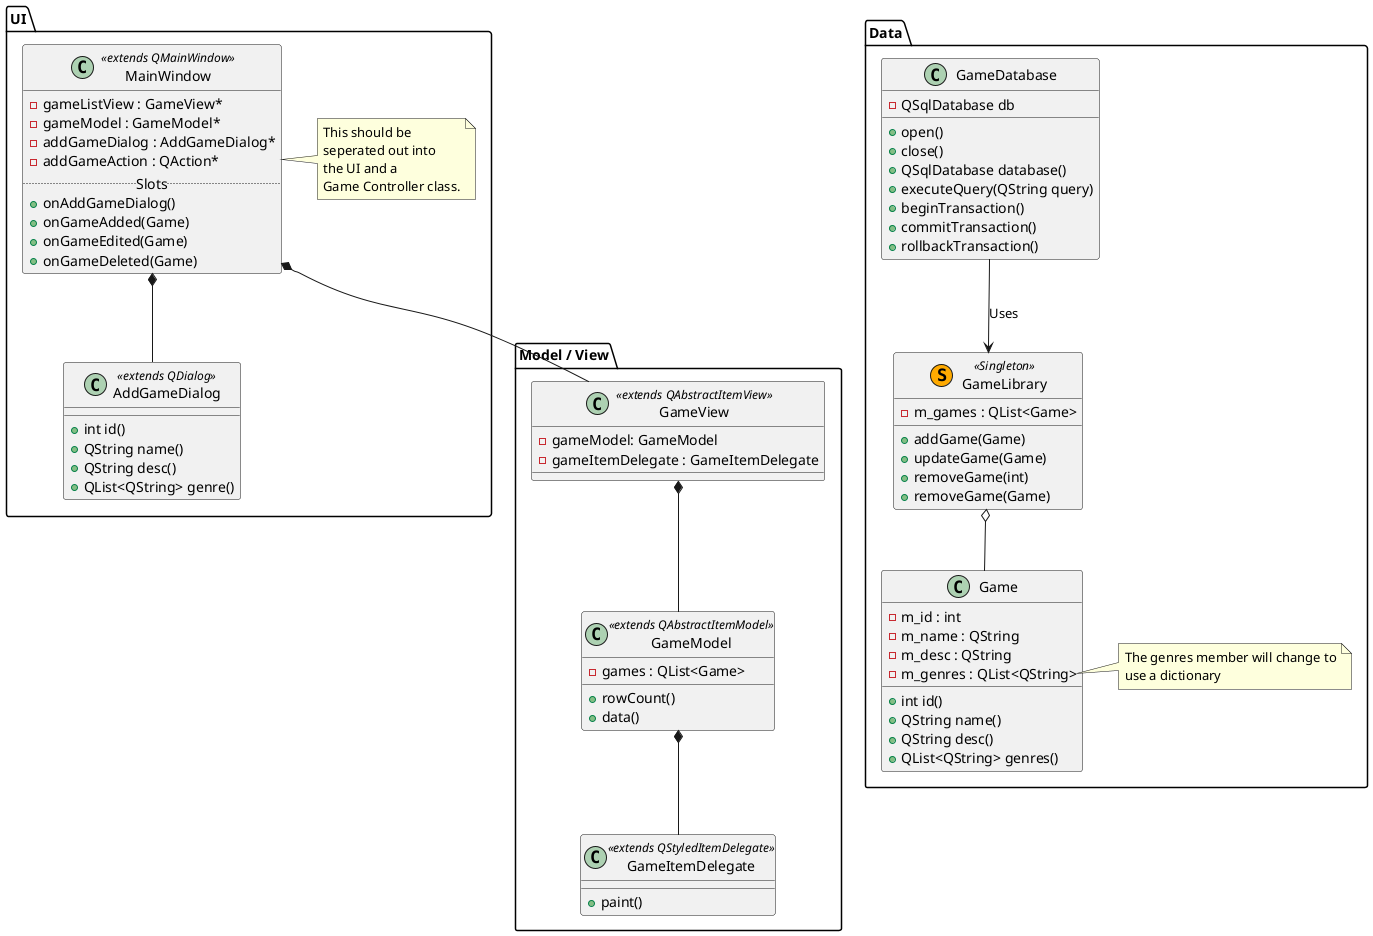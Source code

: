 @startuml

package UI{
    class MainWindow <<extends QMainWindow>>{
    - gameListView : GameView*
    - gameModel : GameModel*
    - addGameDialog : AddGameDialog*
    - addGameAction : QAction*
    ..Slots..
    + onAddGameDialog()
    + onGameAdded(Game)
    + onGameEdited(Game)
    + onGameDeleted(Game)
    }
    class AddGameDialog <<extends QDialog>>{
        + int id()
        + QString name()
        + QString desc()
        + QList<QString> genre()
    }
    note right of MainWindow
        This should be
        seperated out into
        the UI and a
        Game Controller class.
    end note
}

package "Model / View"{
        class GameView <<extends QAbstractItemView>>{
        - gameModel: GameModel
        - gameItemDelegate : GameItemDelegate
        }
        class GameModel <<extends QAbstractItemModel>>{
        - games : QList<Game>
        + rowCount()
        + data()
        }
        class GameItemDelegate <<extends QStyledItemDelegate>>{
        + paint()
        }
'         GameItemDelegate -> MainWindow : "deleteGame, editGame"
}
package Data{
    class GameLibrary << (S,#FFAA00) Singleton >>{
        + addGame(Game)
        + updateGame(Game)
        + removeGame(int)
        + removeGame(Game)
        - m_games : QList<Game>
    }

    class GameDatabase{
        - QSqlDatabase db
        + open()
        + close()
        + QSqlDatabase database()
        + executeQuery(QString query)
        + beginTransaction()
        + commitTransaction()
        + rollbackTransaction()
    }

    class Game{
        + int id()
        + QString name()
        + QString desc()
        + QList<QString> genres()
        - m_id : int
        - m_name : QString
        - m_desc : QString
        - m_genres : QList<QString>

    }
    note right of Game::genres
        The genres member will change to
        use a dictionary
    end note
}


MainWindow *-- AddGameDialog

MainWindow *-- GameView

GameView *-- GameModel
GameModel *-- GameItemDelegate

GameLibrary o-- Game

GameDatabase --> GameLibrary : Uses
@enduml

